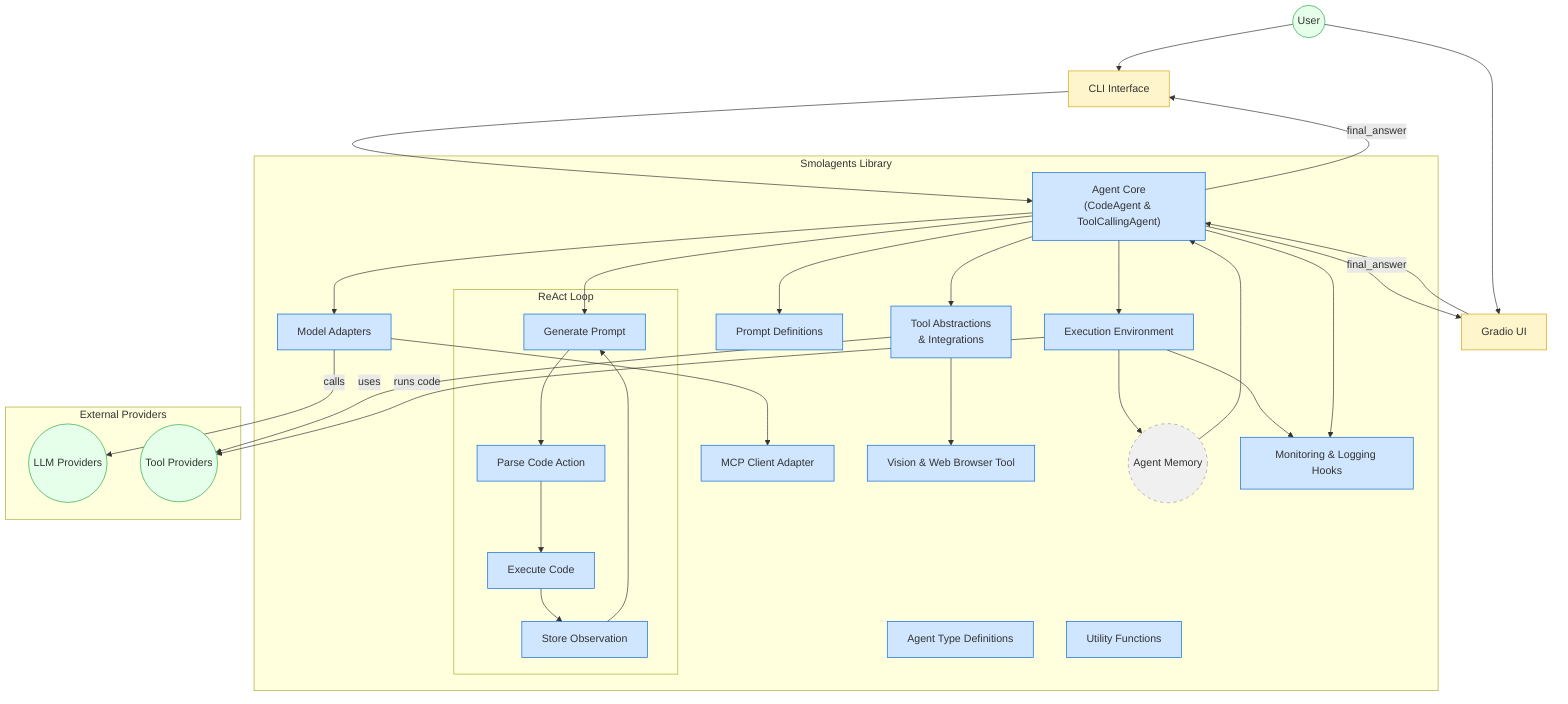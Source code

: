 flowchart TB
    %% External Users and Interfaces
    User(("User")):::external
    CLI["CLI Interface"]:::interface
    Gradio["Gradio UI"]:::interface

    %% Smolagents Library Internals
    subgraph "Smolagents Library"
        direction TB
        AgentCore["Agent Core\n(CodeAgent & ToolCallingAgent)"]:::core
        AgentTypes["Agent Type Definitions"]:::core
        subgraph "ReAct Loop"
            direction TB
            Gen["Generate Prompt"]:::core
            Parse["Parse Code Action"]:::core
            Exec["Execute Code"]:::core
            Store["Store Observation"]:::core
        end
        ModelAdapters["Model Adapters"]:::core
        MCPAdapter["MCP Client Adapter"]:::core
        Prompts["Prompt Definitions"]:::core
        ToolAbstractions["Tool Abstractions\n& Integrations"]:::core
        VisionTool["Vision & Web Browser Tool"]:::core
        ExecutionEnv["Execution Environment"]:::core
        Memory(("Agent Memory")):::storage
        Monitoring["Monitoring & Logging Hooks"]:::core
        Utils["Utility Functions"]:::core
    end

    %% External Services
    subgraph "External Providers"
        direction TB
        LLMProviders(("LLM Providers")):::external
        ToolProviders(("Tool Providers")):::external
    end

    %% Connections
    User --> CLI
    User --> Gradio
    CLI --> AgentCore
    Gradio --> AgentCore

    AgentCore --> Gen
    Gen --> Parse
    Parse --> Exec
    Exec --> Store
    Store --> Gen

    AgentCore --> ModelAdapters
    ModelAdapters --> MCPAdapter
    ModelAdapters -->|"calls"| LLMProviders

    AgentCore --> Prompts

    AgentCore --> ToolAbstractions
    ToolAbstractions --> VisionTool
    ToolAbstractions -->|"uses"| ToolProviders

    AgentCore --> ExecutionEnv
    ExecutionEnv -->|"runs code"| ToolProviders
    ExecutionEnv --> Memory
    ExecutionEnv --> Monitoring

    Memory --> AgentCore
    AgentCore -->|final_answer| CLI
    AgentCore -->|final_answer| Gradio

    AgentCore --> Monitoring

    %% Click Events
    click AgentCore "https://github.com/huggingface/smolagents/blob/main/src/smolagents/agents.py"
    click AgentTypes "https://github.com/huggingface/smolagents/blob/main/src/smolagents/agent_types.py"
    click ModelAdapters "https://github.com/huggingface/smolagents/blob/main/src/smolagents/models.py"
    click MCPAdapter "https://github.com/huggingface/smolagents/blob/main/src/smolagents/mcp_client.py"
    click ToolAbstractions "https://github.com/huggingface/smolagents/blob/main/src/smolagents/tools.py"
    click VisionTool "https://github.com/huggingface/smolagents/blob/main/src/smolagents/vision_web_browser.py"
    click ExecutionEnv "https://github.com/huggingface/smolagents/blob/main/src/smolagents/local_python_executor.py"
    click ExecutionEnv "https://github.com/huggingface/smolagents/blob/main/src/smolagents/remote_executors.py"
    click Memory "https://github.com/huggingface/smolagents/blob/main/src/smolagents/memory.py"
    click Monitoring "https://github.com/huggingface/smolagents/blob/main/src/smolagents/monitoring.py"
    click Prompts "https://github.com/huggingface/smolagents/blob/main/src/smolagents/prompts/code_agent.yaml"
    click Prompts "https://github.com/huggingface/smolagents/blob/main/src/smolagents/prompts/toolcalling_agent.yaml"
    click CLI "https://github.com/huggingface/smolagents/blob/main/src/smolagents/cli.py"
    click Gradio "https://github.com/huggingface/smolagents/blob/main/src/smolagents/gradio_ui.py"
    click Utils "https://github.com/huggingface/smolagents/blob/main/src/smolagents/utils.py"
    click ToolAbstractions "https://github.com/huggingface/smolagents/blob/main/src/smolagents/default_tools.py"
    click ToolAbstractions "https://github.com/huggingface/smolagents/blob/main/src/smolagents/tool_validation.py"

    %% Styles
    classDef core fill:#D0E6FF,stroke:#0366d6,stroke-width:1px
    classDef external fill:#E6FFEA,stroke:#28a745,stroke-width:1px
    classDef interface fill:#FFF5CC,stroke:#D4A60D,stroke-width:1px
    classDef storage fill:#F0F0F0,stroke:#999999,stroke-width:1px,stroke-dasharray: 5 5